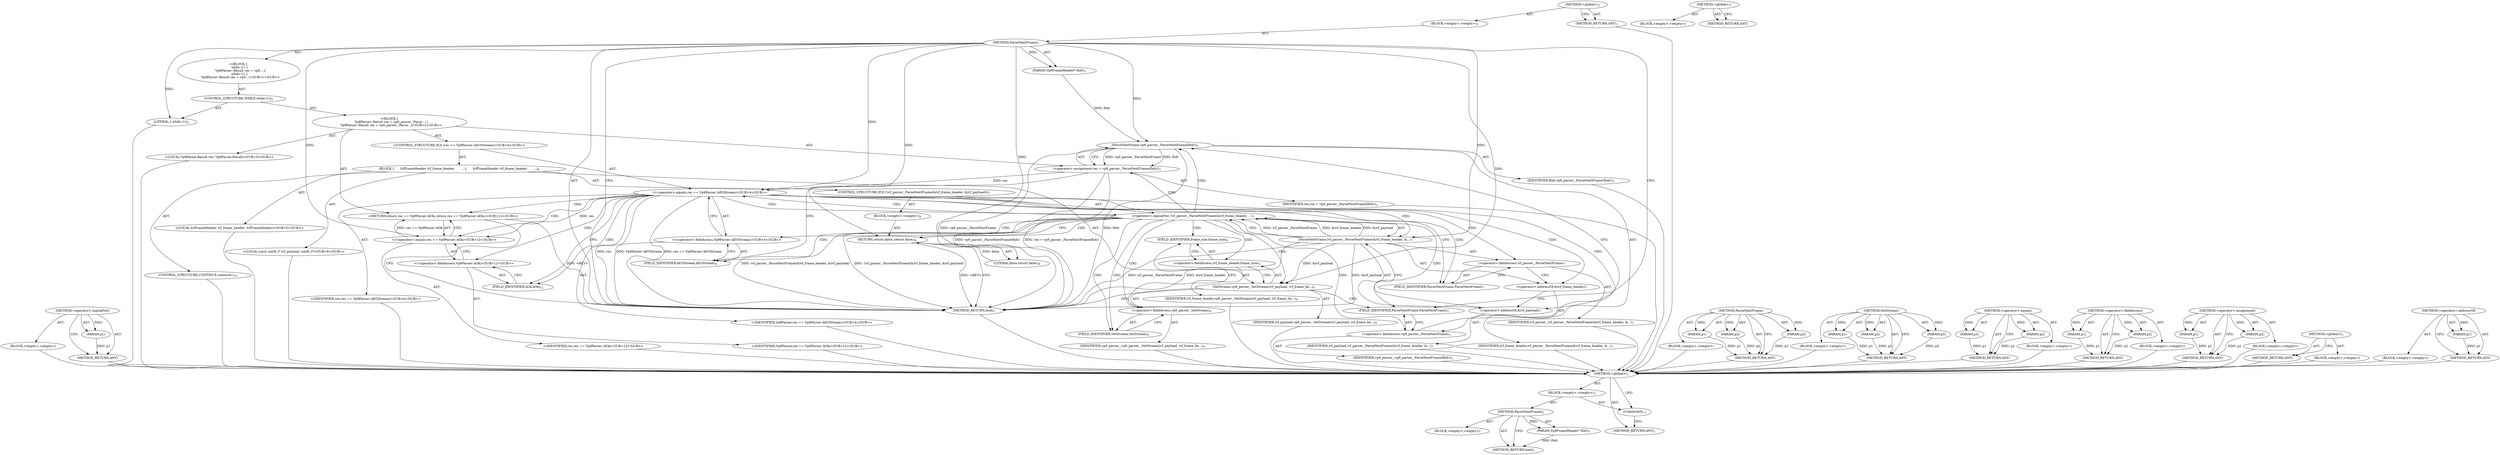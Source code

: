 digraph "&lt;global&gt;" {
vulnerable_107 [label=<(METHOD,&lt;operator&gt;.logicalNot)>];
vulnerable_108 [label=<(PARAM,p1)>];
vulnerable_109 [label=<(BLOCK,&lt;empty&gt;,&lt;empty&gt;)>];
vulnerable_110 [label=<(METHOD_RETURN,ANY)>];
vulnerable_6 [label=<(METHOD,&lt;global&gt;)<SUB>1</SUB>>];
vulnerable_7 [label=<(BLOCK,&lt;empty&gt;,&lt;empty&gt;)<SUB>1</SUB>>];
vulnerable_8 [label=<(METHOD,ParseNextFrame)<SUB>1</SUB>>];
vulnerable_9 [label=<(PARAM,Vp9FrameHeader* fhdr)<SUB>1</SUB>>];
vulnerable_10 [label="<(BLOCK,{
  while (1) {
    Vp9Parser::Result res = vp9...,{
  while (1) {
    Vp9Parser::Result res = vp9...)<SUB>1</SUB>>"];
vulnerable_11 [label=<(CONTROL_STRUCTURE,WHILE,while (1))<SUB>2</SUB>>];
vulnerable_12 [label=<(LITERAL,1,while (1))<SUB>2</SUB>>];
vulnerable_13 [label="<(BLOCK,{
    Vp9Parser::Result res = vp9_parser_.Parse...,{
    Vp9Parser::Result res = vp9_parser_.Parse...)<SUB>2</SUB>>"];
vulnerable_14 [label="<(LOCAL,Vp9Parser.Result res: Vp9Parser.Result)<SUB>3</SUB>>"];
vulnerable_15 [label=<(&lt;operator&gt;.assignment,res = vp9_parser_.ParseNextFrame(fhdr))<SUB>3</SUB>>];
vulnerable_16 [label=<(IDENTIFIER,res,res = vp9_parser_.ParseNextFrame(fhdr))<SUB>3</SUB>>];
vulnerable_17 [label=<(ParseNextFrame,vp9_parser_.ParseNextFrame(fhdr))<SUB>3</SUB>>];
vulnerable_18 [label=<(&lt;operator&gt;.fieldAccess,vp9_parser_.ParseNextFrame)<SUB>3</SUB>>];
vulnerable_19 [label=<(IDENTIFIER,vp9_parser_,vp9_parser_.ParseNextFrame(fhdr))<SUB>3</SUB>>];
vulnerable_20 [label=<(FIELD_IDENTIFIER,ParseNextFrame,ParseNextFrame)<SUB>3</SUB>>];
vulnerable_21 [label=<(IDENTIFIER,fhdr,vp9_parser_.ParseNextFrame(fhdr))<SUB>3</SUB>>];
vulnerable_22 [label="<(CONTROL_STRUCTURE,IF,if (res == Vp9Parser::kEOStream))<SUB>4</SUB>>"];
vulnerable_23 [label="<(&lt;operator&gt;.equals,res == Vp9Parser::kEOStream)<SUB>4</SUB>>"];
vulnerable_24 [label="<(IDENTIFIER,res,res == Vp9Parser::kEOStream)<SUB>4</SUB>>"];
vulnerable_25 [label="<(&lt;operator&gt;.fieldAccess,Vp9Parser::kEOStream)<SUB>4</SUB>>"];
vulnerable_26 [label="<(IDENTIFIER,Vp9Parser,res == Vp9Parser::kEOStream)<SUB>4</SUB>>"];
vulnerable_27 [label=<(FIELD_IDENTIFIER,kEOStream,kEOStream)<SUB>4</SUB>>];
vulnerable_28 [label=<(BLOCK,{
      IvfFrameHeader ivf_frame_header;
      ...,{
      IvfFrameHeader ivf_frame_header;
      ...)<SUB>4</SUB>>];
vulnerable_29 [label="<(LOCAL,IvfFrameHeader ivf_frame_header: IvfFrameHeader)<SUB>5</SUB>>"];
vulnerable_30 [label="<(LOCAL,const uint8_t* ivf_payload: uint8_t*)<SUB>6</SUB>>"];
vulnerable_31 [label=<(CONTROL_STRUCTURE,IF,if (!ivf_parser_.ParseNextFrame(&amp;ivf_frame_header, &amp;ivf_payload)))<SUB>7</SUB>>];
vulnerable_32 [label=<(&lt;operator&gt;.logicalNot,!ivf_parser_.ParseNextFrame(&amp;ivf_frame_header, ...)<SUB>7</SUB>>];
vulnerable_33 [label=<(ParseNextFrame,ivf_parser_.ParseNextFrame(&amp;ivf_frame_header, &amp;...)<SUB>7</SUB>>];
vulnerable_34 [label=<(&lt;operator&gt;.fieldAccess,ivf_parser_.ParseNextFrame)<SUB>7</SUB>>];
vulnerable_35 [label=<(IDENTIFIER,ivf_parser_,ivf_parser_.ParseNextFrame(&amp;ivf_frame_header, &amp;...)<SUB>7</SUB>>];
vulnerable_36 [label=<(FIELD_IDENTIFIER,ParseNextFrame,ParseNextFrame)<SUB>7</SUB>>];
vulnerable_37 [label=<(&lt;operator&gt;.addressOf,&amp;ivf_frame_header)<SUB>7</SUB>>];
vulnerable_38 [label=<(IDENTIFIER,ivf_frame_header,ivf_parser_.ParseNextFrame(&amp;ivf_frame_header, &amp;...)<SUB>7</SUB>>];
vulnerable_39 [label=<(&lt;operator&gt;.addressOf,&amp;ivf_payload)<SUB>7</SUB>>];
vulnerable_40 [label=<(IDENTIFIER,ivf_payload,ivf_parser_.ParseNextFrame(&amp;ivf_frame_header, &amp;...)<SUB>7</SUB>>];
vulnerable_41 [label=<(BLOCK,&lt;empty&gt;,&lt;empty&gt;)<SUB>8</SUB>>];
vulnerable_42 [label=<(RETURN,return false;,return false;)<SUB>8</SUB>>];
vulnerable_43 [label=<(LITERAL,false,return false;)<SUB>8</SUB>>];
vulnerable_44 [label=<(SetStream,vp9_parser_.SetStream(ivf_payload, ivf_frame_he...)<SUB>9</SUB>>];
vulnerable_45 [label=<(&lt;operator&gt;.fieldAccess,vp9_parser_.SetStream)<SUB>9</SUB>>];
vulnerable_46 [label=<(IDENTIFIER,vp9_parser_,vp9_parser_.SetStream(ivf_payload, ivf_frame_he...)<SUB>9</SUB>>];
vulnerable_47 [label=<(FIELD_IDENTIFIER,SetStream,SetStream)<SUB>9</SUB>>];
vulnerable_48 [label=<(IDENTIFIER,ivf_payload,vp9_parser_.SetStream(ivf_payload, ivf_frame_he...)<SUB>9</SUB>>];
vulnerable_49 [label=<(&lt;operator&gt;.fieldAccess,ivf_frame_header.frame_size)<SUB>9</SUB>>];
vulnerable_50 [label=<(IDENTIFIER,ivf_frame_header,vp9_parser_.SetStream(ivf_payload, ivf_frame_he...)<SUB>9</SUB>>];
vulnerable_51 [label=<(FIELD_IDENTIFIER,frame_size,frame_size)<SUB>9</SUB>>];
vulnerable_52 [label=<(CONTROL_STRUCTURE,CONTINUE,continue;)<SUB>10</SUB>>];
vulnerable_53 [label="<(RETURN,return res == Vp9Parser::kOk;,return res == Vp9Parser::kOk;)<SUB>12</SUB>>"];
vulnerable_54 [label="<(&lt;operator&gt;.equals,res == Vp9Parser::kOk)<SUB>12</SUB>>"];
vulnerable_55 [label="<(IDENTIFIER,res,res == Vp9Parser::kOk)<SUB>12</SUB>>"];
vulnerable_56 [label="<(&lt;operator&gt;.fieldAccess,Vp9Parser::kOk)<SUB>12</SUB>>"];
vulnerable_57 [label="<(IDENTIFIER,Vp9Parser,res == Vp9Parser::kOk)<SUB>12</SUB>>"];
vulnerable_58 [label=<(FIELD_IDENTIFIER,kOk,kOk)<SUB>12</SUB>>];
vulnerable_59 [label=<(METHOD_RETURN,bool)<SUB>1</SUB>>];
vulnerable_61 [label=<(METHOD_RETURN,ANY)<SUB>1</SUB>>];
vulnerable_91 [label=<(METHOD,ParseNextFrame)>];
vulnerable_92 [label=<(PARAM,p1)>];
vulnerable_93 [label=<(PARAM,p2)>];
vulnerable_94 [label=<(PARAM,p3)>];
vulnerable_95 [label=<(BLOCK,&lt;empty&gt;,&lt;empty&gt;)>];
vulnerable_96 [label=<(METHOD_RETURN,ANY)>];
vulnerable_115 [label=<(METHOD,SetStream)>];
vulnerable_116 [label=<(PARAM,p1)>];
vulnerable_117 [label=<(PARAM,p2)>];
vulnerable_118 [label=<(PARAM,p3)>];
vulnerable_119 [label=<(BLOCK,&lt;empty&gt;,&lt;empty&gt;)>];
vulnerable_120 [label=<(METHOD_RETURN,ANY)>];
vulnerable_102 [label=<(METHOD,&lt;operator&gt;.equals)>];
vulnerable_103 [label=<(PARAM,p1)>];
vulnerable_104 [label=<(PARAM,p2)>];
vulnerable_105 [label=<(BLOCK,&lt;empty&gt;,&lt;empty&gt;)>];
vulnerable_106 [label=<(METHOD_RETURN,ANY)>];
vulnerable_97 [label=<(METHOD,&lt;operator&gt;.fieldAccess)>];
vulnerable_98 [label=<(PARAM,p1)>];
vulnerable_99 [label=<(PARAM,p2)>];
vulnerable_100 [label=<(BLOCK,&lt;empty&gt;,&lt;empty&gt;)>];
vulnerable_101 [label=<(METHOD_RETURN,ANY)>];
vulnerable_86 [label=<(METHOD,&lt;operator&gt;.assignment)>];
vulnerable_87 [label=<(PARAM,p1)>];
vulnerable_88 [label=<(PARAM,p2)>];
vulnerable_89 [label=<(BLOCK,&lt;empty&gt;,&lt;empty&gt;)>];
vulnerable_90 [label=<(METHOD_RETURN,ANY)>];
vulnerable_80 [label=<(METHOD,&lt;global&gt;)<SUB>1</SUB>>];
vulnerable_81 [label=<(BLOCK,&lt;empty&gt;,&lt;empty&gt;)>];
vulnerable_82 [label=<(METHOD_RETURN,ANY)>];
vulnerable_111 [label=<(METHOD,&lt;operator&gt;.addressOf)>];
vulnerable_112 [label=<(PARAM,p1)>];
vulnerable_113 [label=<(BLOCK,&lt;empty&gt;,&lt;empty&gt;)>];
vulnerable_114 [label=<(METHOD_RETURN,ANY)>];
fixed_6 [label=<(METHOD,&lt;global&gt;)<SUB>1</SUB>>];
fixed_7 [label=<(BLOCK,&lt;empty&gt;,&lt;empty&gt;)<SUB>1</SUB>>];
fixed_8 [label=<(METHOD,ParseNextFrame)<SUB>1</SUB>>];
fixed_9 [label=<(PARAM,Vp9FrameHeader* fhdr)<SUB>1</SUB>>];
fixed_10 [label=<(BLOCK,&lt;empty&gt;,&lt;empty&gt;)>];
fixed_11 [label=<(METHOD_RETURN,bool)<SUB>1</SUB>>];
fixed_13 [label=<(UNKNOWN,,)>];
fixed_14 [label=<(METHOD_RETURN,ANY)<SUB>1</SUB>>];
fixed_25 [label=<(METHOD,&lt;global&gt;)<SUB>1</SUB>>];
fixed_26 [label=<(BLOCK,&lt;empty&gt;,&lt;empty&gt;)>];
fixed_27 [label=<(METHOD_RETURN,ANY)>];
vulnerable_107 -> vulnerable_108  [key=0, label="AST: "];
vulnerable_107 -> vulnerable_108  [key=1, label="DDG: "];
vulnerable_107 -> vulnerable_109  [key=0, label="AST: "];
vulnerable_107 -> vulnerable_110  [key=0, label="AST: "];
vulnerable_107 -> vulnerable_110  [key=1, label="CFG: "];
vulnerable_108 -> vulnerable_110  [key=0, label="DDG: p1"];
vulnerable_109 -> fixed_6  [key=0];
vulnerable_110 -> fixed_6  [key=0];
vulnerable_6 -> vulnerable_7  [key=0, label="AST: "];
vulnerable_6 -> vulnerable_61  [key=0, label="AST: "];
vulnerable_6 -> vulnerable_61  [key=1, label="CFG: "];
vulnerable_7 -> vulnerable_8  [key=0, label="AST: "];
vulnerable_8 -> vulnerable_9  [key=0, label="AST: "];
vulnerable_8 -> vulnerable_9  [key=1, label="DDG: "];
vulnerable_8 -> vulnerable_10  [key=0, label="AST: "];
vulnerable_8 -> vulnerable_59  [key=0, label="AST: "];
vulnerable_8 -> vulnerable_59  [key=1, label="CFG: "];
vulnerable_8 -> vulnerable_20  [key=0, label="CFG: "];
vulnerable_8 -> vulnerable_12  [key=0, label="DDG: "];
vulnerable_8 -> vulnerable_17  [key=0, label="DDG: "];
vulnerable_8 -> vulnerable_23  [key=0, label="DDG: "];
vulnerable_8 -> vulnerable_54  [key=0, label="DDG: "];
vulnerable_8 -> vulnerable_44  [key=0, label="DDG: "];
vulnerable_8 -> vulnerable_42  [key=0, label="DDG: "];
vulnerable_8 -> vulnerable_33  [key=0, label="DDG: "];
vulnerable_8 -> vulnerable_43  [key=0, label="DDG: "];
vulnerable_9 -> vulnerable_17  [key=0, label="DDG: fhdr"];
vulnerable_10 -> vulnerable_11  [key=0, label="AST: "];
vulnerable_11 -> vulnerable_12  [key=0, label="AST: "];
vulnerable_11 -> vulnerable_13  [key=0, label="AST: "];
vulnerable_12 -> fixed_6  [key=0];
vulnerable_13 -> vulnerable_14  [key=0, label="AST: "];
vulnerable_13 -> vulnerable_15  [key=0, label="AST: "];
vulnerable_13 -> vulnerable_22  [key=0, label="AST: "];
vulnerable_13 -> vulnerable_53  [key=0, label="AST: "];
vulnerable_14 -> fixed_6  [key=0];
vulnerable_15 -> vulnerable_16  [key=0, label="AST: "];
vulnerable_15 -> vulnerable_17  [key=0, label="AST: "];
vulnerable_15 -> vulnerable_27  [key=0, label="CFG: "];
vulnerable_15 -> vulnerable_59  [key=0, label="DDG: vp9_parser_.ParseNextFrame(fhdr)"];
vulnerable_15 -> vulnerable_59  [key=1, label="DDG: res = vp9_parser_.ParseNextFrame(fhdr)"];
vulnerable_15 -> vulnerable_23  [key=0, label="DDG: res"];
vulnerable_16 -> fixed_6  [key=0];
vulnerable_17 -> vulnerable_18  [key=0, label="AST: "];
vulnerable_17 -> vulnerable_21  [key=0, label="AST: "];
vulnerable_17 -> vulnerable_15  [key=0, label="CFG: "];
vulnerable_17 -> vulnerable_15  [key=1, label="DDG: vp9_parser_.ParseNextFrame"];
vulnerable_17 -> vulnerable_15  [key=2, label="DDG: fhdr"];
vulnerable_17 -> vulnerable_59  [key=0, label="DDG: vp9_parser_.ParseNextFrame"];
vulnerable_17 -> vulnerable_59  [key=1, label="DDG: fhdr"];
vulnerable_18 -> vulnerable_19  [key=0, label="AST: "];
vulnerable_18 -> vulnerable_20  [key=0, label="AST: "];
vulnerable_18 -> vulnerable_17  [key=0, label="CFG: "];
vulnerable_19 -> fixed_6  [key=0];
vulnerable_20 -> vulnerable_18  [key=0, label="CFG: "];
vulnerable_21 -> fixed_6  [key=0];
vulnerable_22 -> vulnerable_23  [key=0, label="AST: "];
vulnerable_22 -> vulnerable_28  [key=0, label="AST: "];
vulnerable_23 -> vulnerable_24  [key=0, label="AST: "];
vulnerable_23 -> vulnerable_25  [key=0, label="AST: "];
vulnerable_23 -> vulnerable_36  [key=0, label="CFG: "];
vulnerable_23 -> vulnerable_36  [key=1, label="CDG: "];
vulnerable_23 -> vulnerable_58  [key=0, label="CFG: "];
vulnerable_23 -> vulnerable_58  [key=1, label="CDG: "];
vulnerable_23 -> vulnerable_59  [key=0, label="DDG: res"];
vulnerable_23 -> vulnerable_59  [key=1, label="DDG: Vp9Parser::kEOStream"];
vulnerable_23 -> vulnerable_59  [key=2, label="DDG: res == Vp9Parser::kEOStream"];
vulnerable_23 -> vulnerable_54  [key=0, label="DDG: res"];
vulnerable_23 -> vulnerable_54  [key=1, label="CDG: "];
vulnerable_23 -> vulnerable_34  [key=0, label="CDG: "];
vulnerable_23 -> vulnerable_32  [key=0, label="CDG: "];
vulnerable_23 -> vulnerable_33  [key=0, label="CDG: "];
vulnerable_23 -> vulnerable_37  [key=0, label="CDG: "];
vulnerable_23 -> vulnerable_53  [key=0, label="CDG: "];
vulnerable_23 -> vulnerable_56  [key=0, label="CDG: "];
vulnerable_23 -> vulnerable_39  [key=0, label="CDG: "];
vulnerable_24 -> fixed_6  [key=0];
vulnerable_25 -> vulnerable_26  [key=0, label="AST: "];
vulnerable_25 -> vulnerable_27  [key=0, label="AST: "];
vulnerable_25 -> vulnerable_23  [key=0, label="CFG: "];
vulnerable_26 -> fixed_6  [key=0];
vulnerable_27 -> vulnerable_25  [key=0, label="CFG: "];
vulnerable_28 -> vulnerable_29  [key=0, label="AST: "];
vulnerable_28 -> vulnerable_30  [key=0, label="AST: "];
vulnerable_28 -> vulnerable_31  [key=0, label="AST: "];
vulnerable_28 -> vulnerable_44  [key=0, label="AST: "];
vulnerable_28 -> vulnerable_52  [key=0, label="AST: "];
vulnerable_29 -> fixed_6  [key=0];
vulnerable_30 -> fixed_6  [key=0];
vulnerable_31 -> vulnerable_32  [key=0, label="AST: "];
vulnerable_31 -> vulnerable_41  [key=0, label="AST: "];
vulnerable_32 -> vulnerable_33  [key=0, label="AST: "];
vulnerable_32 -> vulnerable_42  [key=0, label="CFG: "];
vulnerable_32 -> vulnerable_42  [key=1, label="CDG: "];
vulnerable_32 -> vulnerable_47  [key=0, label="CFG: "];
vulnerable_32 -> vulnerable_47  [key=1, label="CDG: "];
vulnerable_32 -> vulnerable_59  [key=0, label="DDG: ivf_parser_.ParseNextFrame(&amp;ivf_frame_header, &amp;ivf_payload)"];
vulnerable_32 -> vulnerable_59  [key=1, label="DDG: !ivf_parser_.ParseNextFrame(&amp;ivf_frame_header, &amp;ivf_payload)"];
vulnerable_32 -> vulnerable_49  [key=0, label="CDG: "];
vulnerable_32 -> vulnerable_51  [key=0, label="CDG: "];
vulnerable_32 -> vulnerable_45  [key=0, label="CDG: "];
vulnerable_32 -> vulnerable_44  [key=0, label="CDG: "];
vulnerable_32 -> vulnerable_17  [key=0, label="CDG: "];
vulnerable_32 -> vulnerable_15  [key=0, label="CDG: "];
vulnerable_32 -> vulnerable_23  [key=0, label="CDG: "];
vulnerable_32 -> vulnerable_20  [key=0, label="CDG: "];
vulnerable_32 -> vulnerable_25  [key=0, label="CDG: "];
vulnerable_32 -> vulnerable_27  [key=0, label="CDG: "];
vulnerable_32 -> vulnerable_18  [key=0, label="CDG: "];
vulnerable_33 -> vulnerable_34  [key=0, label="AST: "];
vulnerable_33 -> vulnerable_37  [key=0, label="AST: "];
vulnerable_33 -> vulnerable_39  [key=0, label="AST: "];
vulnerable_33 -> vulnerable_32  [key=0, label="CFG: "];
vulnerable_33 -> vulnerable_32  [key=1, label="DDG: ivf_parser_.ParseNextFrame"];
vulnerable_33 -> vulnerable_32  [key=2, label="DDG: &amp;ivf_frame_header"];
vulnerable_33 -> vulnerable_32  [key=3, label="DDG: &amp;ivf_payload"];
vulnerable_33 -> vulnerable_59  [key=0, label="DDG: ivf_parser_.ParseNextFrame"];
vulnerable_33 -> vulnerable_59  [key=1, label="DDG: &amp;ivf_frame_header"];
vulnerable_33 -> vulnerable_59  [key=2, label="DDG: &amp;ivf_payload"];
vulnerable_33 -> vulnerable_44  [key=0, label="DDG: &amp;ivf_payload"];
vulnerable_34 -> vulnerable_35  [key=0, label="AST: "];
vulnerable_34 -> vulnerable_36  [key=0, label="AST: "];
vulnerable_34 -> vulnerable_37  [key=0, label="CFG: "];
vulnerable_35 -> fixed_6  [key=0];
vulnerable_36 -> vulnerable_34  [key=0, label="CFG: "];
vulnerable_37 -> vulnerable_38  [key=0, label="AST: "];
vulnerable_37 -> vulnerable_39  [key=0, label="CFG: "];
vulnerable_38 -> fixed_6  [key=0];
vulnerable_39 -> vulnerable_40  [key=0, label="AST: "];
vulnerable_39 -> vulnerable_33  [key=0, label="CFG: "];
vulnerable_40 -> fixed_6  [key=0];
vulnerable_41 -> vulnerable_42  [key=0, label="AST: "];
vulnerable_42 -> vulnerable_43  [key=0, label="AST: "];
vulnerable_42 -> vulnerable_59  [key=0, label="CFG: "];
vulnerable_42 -> vulnerable_59  [key=1, label="DDG: &lt;RET&gt;"];
vulnerable_43 -> vulnerable_42  [key=0, label="DDG: false"];
vulnerable_44 -> vulnerable_45  [key=0, label="AST: "];
vulnerable_44 -> vulnerable_48  [key=0, label="AST: "];
vulnerable_44 -> vulnerable_49  [key=0, label="AST: "];
vulnerable_44 -> vulnerable_59  [key=0, label="CFG: "];
vulnerable_44 -> vulnerable_20  [key=0, label="CFG: "];
vulnerable_45 -> vulnerable_46  [key=0, label="AST: "];
vulnerable_45 -> vulnerable_47  [key=0, label="AST: "];
vulnerable_45 -> vulnerable_51  [key=0, label="CFG: "];
vulnerable_46 -> fixed_6  [key=0];
vulnerable_47 -> vulnerable_45  [key=0, label="CFG: "];
vulnerable_48 -> fixed_6  [key=0];
vulnerable_49 -> vulnerable_50  [key=0, label="AST: "];
vulnerable_49 -> vulnerable_51  [key=0, label="AST: "];
vulnerable_49 -> vulnerable_44  [key=0, label="CFG: "];
vulnerable_50 -> fixed_6  [key=0];
vulnerable_51 -> vulnerable_49  [key=0, label="CFG: "];
vulnerable_52 -> fixed_6  [key=0];
vulnerable_53 -> vulnerable_54  [key=0, label="AST: "];
vulnerable_53 -> vulnerable_59  [key=0, label="CFG: "];
vulnerable_53 -> vulnerable_59  [key=1, label="DDG: &lt;RET&gt;"];
vulnerable_54 -> vulnerable_55  [key=0, label="AST: "];
vulnerable_54 -> vulnerable_56  [key=0, label="AST: "];
vulnerable_54 -> vulnerable_53  [key=0, label="CFG: "];
vulnerable_54 -> vulnerable_53  [key=1, label="DDG: res == Vp9Parser::kOk"];
vulnerable_55 -> fixed_6  [key=0];
vulnerable_56 -> vulnerable_57  [key=0, label="AST: "];
vulnerable_56 -> vulnerable_58  [key=0, label="AST: "];
vulnerable_56 -> vulnerable_54  [key=0, label="CFG: "];
vulnerable_57 -> fixed_6  [key=0];
vulnerable_58 -> vulnerable_56  [key=0, label="CFG: "];
vulnerable_59 -> fixed_6  [key=0];
vulnerable_61 -> fixed_6  [key=0];
vulnerable_91 -> vulnerable_92  [key=0, label="AST: "];
vulnerable_91 -> vulnerable_92  [key=1, label="DDG: "];
vulnerable_91 -> vulnerable_95  [key=0, label="AST: "];
vulnerable_91 -> vulnerable_93  [key=0, label="AST: "];
vulnerable_91 -> vulnerable_93  [key=1, label="DDG: "];
vulnerable_91 -> vulnerable_96  [key=0, label="AST: "];
vulnerable_91 -> vulnerable_96  [key=1, label="CFG: "];
vulnerable_91 -> vulnerable_94  [key=0, label="AST: "];
vulnerable_91 -> vulnerable_94  [key=1, label="DDG: "];
vulnerable_92 -> vulnerable_96  [key=0, label="DDG: p1"];
vulnerable_93 -> vulnerable_96  [key=0, label="DDG: p2"];
vulnerable_94 -> vulnerable_96  [key=0, label="DDG: p3"];
vulnerable_95 -> fixed_6  [key=0];
vulnerable_96 -> fixed_6  [key=0];
vulnerable_115 -> vulnerable_116  [key=0, label="AST: "];
vulnerable_115 -> vulnerable_116  [key=1, label="DDG: "];
vulnerable_115 -> vulnerable_119  [key=0, label="AST: "];
vulnerable_115 -> vulnerable_117  [key=0, label="AST: "];
vulnerable_115 -> vulnerable_117  [key=1, label="DDG: "];
vulnerable_115 -> vulnerable_120  [key=0, label="AST: "];
vulnerable_115 -> vulnerable_120  [key=1, label="CFG: "];
vulnerable_115 -> vulnerable_118  [key=0, label="AST: "];
vulnerable_115 -> vulnerable_118  [key=1, label="DDG: "];
vulnerable_116 -> vulnerable_120  [key=0, label="DDG: p1"];
vulnerable_117 -> vulnerable_120  [key=0, label="DDG: p2"];
vulnerable_118 -> vulnerable_120  [key=0, label="DDG: p3"];
vulnerable_119 -> fixed_6  [key=0];
vulnerable_120 -> fixed_6  [key=0];
vulnerable_102 -> vulnerable_103  [key=0, label="AST: "];
vulnerable_102 -> vulnerable_103  [key=1, label="DDG: "];
vulnerable_102 -> vulnerable_105  [key=0, label="AST: "];
vulnerable_102 -> vulnerable_104  [key=0, label="AST: "];
vulnerable_102 -> vulnerable_104  [key=1, label="DDG: "];
vulnerable_102 -> vulnerable_106  [key=0, label="AST: "];
vulnerable_102 -> vulnerable_106  [key=1, label="CFG: "];
vulnerable_103 -> vulnerable_106  [key=0, label="DDG: p1"];
vulnerable_104 -> vulnerable_106  [key=0, label="DDG: p2"];
vulnerable_105 -> fixed_6  [key=0];
vulnerable_106 -> fixed_6  [key=0];
vulnerable_97 -> vulnerable_98  [key=0, label="AST: "];
vulnerable_97 -> vulnerable_98  [key=1, label="DDG: "];
vulnerable_97 -> vulnerable_100  [key=0, label="AST: "];
vulnerable_97 -> vulnerable_99  [key=0, label="AST: "];
vulnerable_97 -> vulnerable_99  [key=1, label="DDG: "];
vulnerable_97 -> vulnerable_101  [key=0, label="AST: "];
vulnerable_97 -> vulnerable_101  [key=1, label="CFG: "];
vulnerable_98 -> vulnerable_101  [key=0, label="DDG: p1"];
vulnerable_99 -> vulnerable_101  [key=0, label="DDG: p2"];
vulnerable_100 -> fixed_6  [key=0];
vulnerable_101 -> fixed_6  [key=0];
vulnerable_86 -> vulnerable_87  [key=0, label="AST: "];
vulnerable_86 -> vulnerable_87  [key=1, label="DDG: "];
vulnerable_86 -> vulnerable_89  [key=0, label="AST: "];
vulnerable_86 -> vulnerable_88  [key=0, label="AST: "];
vulnerable_86 -> vulnerable_88  [key=1, label="DDG: "];
vulnerable_86 -> vulnerable_90  [key=0, label="AST: "];
vulnerable_86 -> vulnerable_90  [key=1, label="CFG: "];
vulnerable_87 -> vulnerable_90  [key=0, label="DDG: p1"];
vulnerable_88 -> vulnerable_90  [key=0, label="DDG: p2"];
vulnerable_89 -> fixed_6  [key=0];
vulnerable_90 -> fixed_6  [key=0];
vulnerable_80 -> vulnerable_81  [key=0, label="AST: "];
vulnerable_80 -> vulnerable_82  [key=0, label="AST: "];
vulnerable_80 -> vulnerable_82  [key=1, label="CFG: "];
vulnerable_81 -> fixed_6  [key=0];
vulnerable_82 -> fixed_6  [key=0];
vulnerable_111 -> vulnerable_112  [key=0, label="AST: "];
vulnerable_111 -> vulnerable_112  [key=1, label="DDG: "];
vulnerable_111 -> vulnerable_113  [key=0, label="AST: "];
vulnerable_111 -> vulnerable_114  [key=0, label="AST: "];
vulnerable_111 -> vulnerable_114  [key=1, label="CFG: "];
vulnerable_112 -> vulnerable_114  [key=0, label="DDG: p1"];
vulnerable_113 -> fixed_6  [key=0];
vulnerable_114 -> fixed_6  [key=0];
fixed_6 -> fixed_7  [key=0, label="AST: "];
fixed_6 -> fixed_14  [key=0, label="AST: "];
fixed_6 -> fixed_13  [key=0, label="CFG: "];
fixed_7 -> fixed_8  [key=0, label="AST: "];
fixed_7 -> fixed_13  [key=0, label="AST: "];
fixed_8 -> fixed_9  [key=0, label="AST: "];
fixed_8 -> fixed_9  [key=1, label="DDG: "];
fixed_8 -> fixed_10  [key=0, label="AST: "];
fixed_8 -> fixed_11  [key=0, label="AST: "];
fixed_8 -> fixed_11  [key=1, label="CFG: "];
fixed_9 -> fixed_11  [key=0, label="DDG: fhdr"];
fixed_13 -> fixed_14  [key=0, label="CFG: "];
fixed_25 -> fixed_26  [key=0, label="AST: "];
fixed_25 -> fixed_27  [key=0, label="AST: "];
fixed_25 -> fixed_27  [key=1, label="CFG: "];
}
